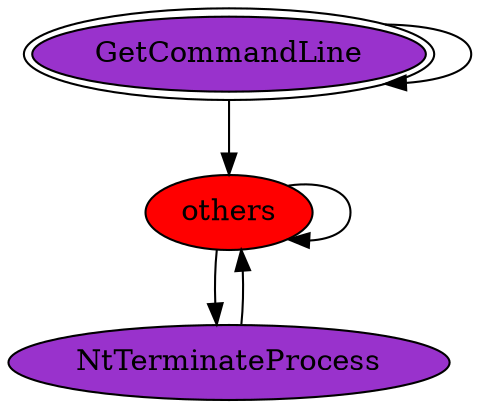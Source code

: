 digraph "./REPORTS/6740/API_PER_CATEGORY/CreateMutex.exe_7064_Processes_API_per_Category_Transition_Matrix" {
	GetCommandLine [label=GetCommandLine fillcolor=darkorchid peripheries=2 style=filled]
	GetCommandLine -> GetCommandLine [label=""]
	others [label=others fillcolor=red style=filled]
	GetCommandLine -> others [label=""]
	others -> others [label=""]
	NtTerminateProcess [label=NtTerminateProcess fillcolor=darkorchid style=filled]
	others -> NtTerminateProcess [label=""]
	NtTerminateProcess -> others [label=""]
}
